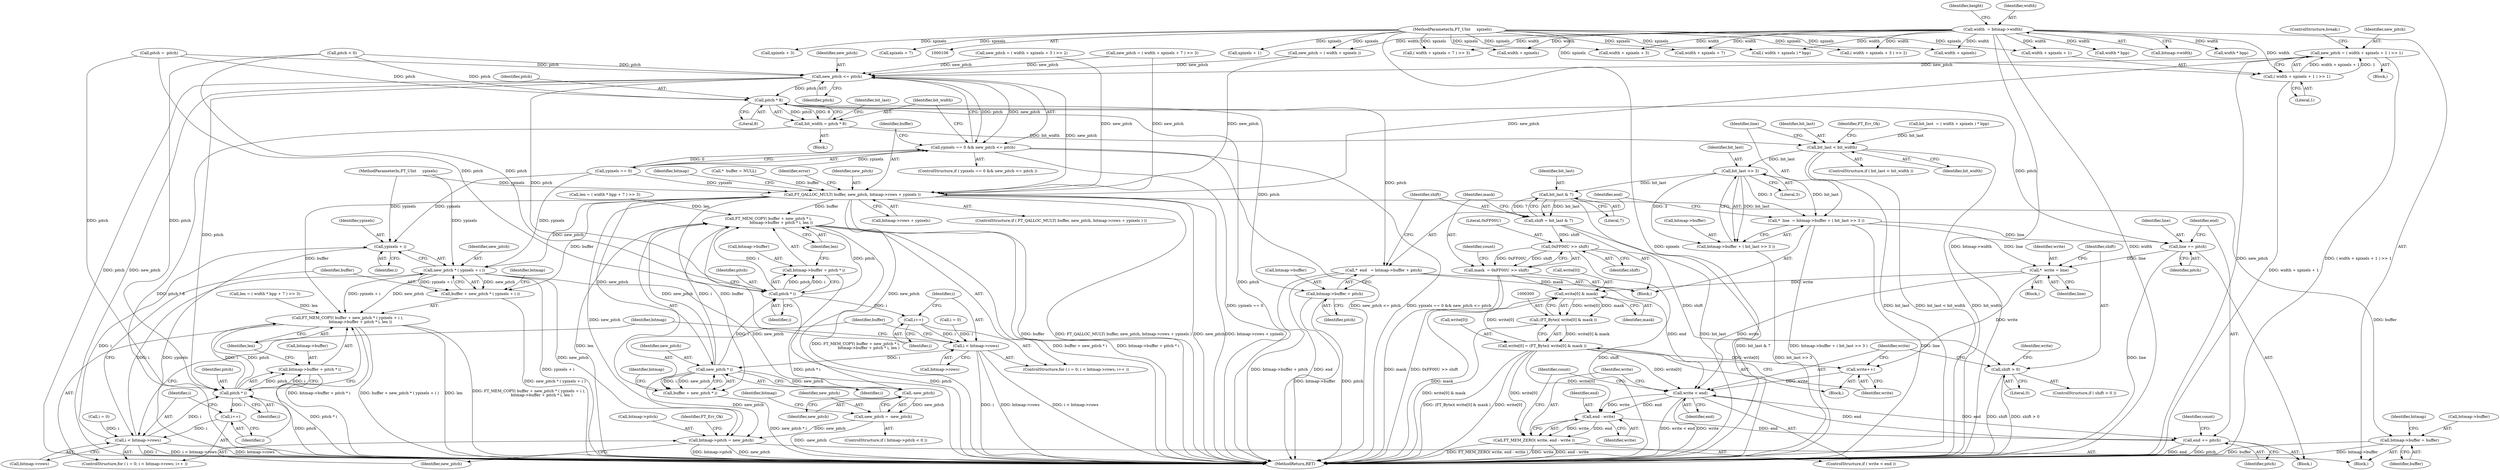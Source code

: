 digraph "0_savannah_b3500af717010137046ec4076d1e1c0641e33727_2@integer" {
"1000183" [label="(Call,new_pitch = ( width + xpixels + 1 ) >> 1)"];
"1000185" [label="(Call,( width + xpixels + 1 ) >> 1)"];
"1000123" [label="(Call,width  = bitmap->width)"];
"1000109" [label="(MethodParameterIn,FT_UInt     xpixels)"];
"1000214" [label="(Call,new_pitch <= pitch)"];
"1000210" [label="(Call,ypixels == 0 && new_pitch <= pitch)"];
"1000221" [label="(Call,pitch * 8)"];
"1000219" [label="(Call,bit_width = pitch * 8)"];
"1000233" [label="(Call,bit_last < bit_width)"];
"1000244" [label="(Call,bit_last >> 3)"];
"1000238" [label="(Call,*  line  = bitmap->buffer + ( bit_last >> 3 ))"];
"1000279" [label="(Call,line += pitch)"];
"1000287" [label="(Call,*  write = line)"];
"1000301" [label="(Call,write[0] & mask)"];
"1000299" [label="(Call,(FT_Byte)( write[0] & mask ))"];
"1000295" [label="(Call,write[0] = (FT_Byte)( write[0] & mask ))"];
"1000306" [label="(Call,write++)"];
"1000309" [label="(Call,write < end)"];
"1000282" [label="(Call,end += pitch)"];
"1000314" [label="(Call,end - write)"];
"1000312" [label="(Call,FT_MEM_ZERO( write, end - write ))"];
"1000240" [label="(Call,bitmap->buffer + ( bit_last >> 3 ))"];
"1000258" [label="(Call,bit_last & 7)"];
"1000256" [label="(Call,shift = bit_last & 7)"];
"1000264" [label="(Call,0xFF00U >> shift)"];
"1000262" [label="(Call,mask  = 0xFF00U >> shift)"];
"1000291" [label="(Call,shift > 0)"];
"1000248" [label="(Call,*  end   = bitmap->buffer + pitch)"];
"1000250" [label="(Call,bitmap->buffer + pitch)"];
"1000320" [label="(Call,FT_QALLOC_MULT( buffer, new_pitch, bitmap->rows + ypixels ))"];
"1000358" [label="(Call,FT_MEM_COPY( buffer + new_pitch * ( ypixels + i ),\n                     bitmap->buffer + pitch * i, len ))"];
"1000359" [label="(Call,buffer + new_pitch * ( ypixels + i ))"];
"1000361" [label="(Call,new_pitch * ( ypixels + i ))"];
"1000428" [label="(Call,-new_pitch)"];
"1000426" [label="(Call,new_pitch = -new_pitch)"];
"1000430" [label="(Call,bitmap->pitch = new_pitch)"];
"1000397" [label="(Call,FT_MEM_COPY( buffer + new_pitch * i,\n                     bitmap->buffer + pitch * i, len ))"];
"1000398" [label="(Call,buffer + new_pitch * i)"];
"1000400" [label="(Call,new_pitch * i)"];
"1000407" [label="(Call,pitch * i)"];
"1000395" [label="(Call,i++)"];
"1000390" [label="(Call,i < bitmap->rows)"];
"1000403" [label="(Call,bitmap->buffer + pitch * i)"];
"1000415" [label="(Call,bitmap->buffer = buffer)"];
"1000370" [label="(Call,pitch * i)"];
"1000356" [label="(Call,i++)"];
"1000351" [label="(Call,i < bitmap->rows)"];
"1000363" [label="(Call,ypixels + i)"];
"1000366" [label="(Call,bitmap->buffer + pitch * i)"];
"1000241" [label="(Call,bitmap->buffer)"];
"1000254" [label="(Identifier,pitch)"];
"1000269" [label="(Identifier,count)"];
"1000321" [label="(Identifier,buffer)"];
"1000222" [label="(Identifier,pitch)"];
"1000284" [label="(Identifier,pitch)"];
"1000347" [label="(ControlStructure,for ( i = 0; i < bitmap->rows; i++ ))"];
"1000314" [label="(Call,end - write)"];
"1000322" [label="(Identifier,new_pitch)"];
"1000256" [label="(Call,shift = bit_last & 7)"];
"1000432" [label="(Identifier,bitmap)"];
"1000266" [label="(Identifier,shift)"];
"1000249" [label="(Identifier,end)"];
"1000262" [label="(Call,mask  = 0xFF00U >> shift)"];
"1000225" [label="(Call,bit_last  = ( width + xpixels ) * bpp)"];
"1000348" [label="(Call,i = 0)"];
"1000404" [label="(Call,bitmap->buffer)"];
"1000283" [label="(Identifier,end)"];
"1000210" [label="(Call,ypixels == 0 && new_pitch <= pitch)"];
"1000171" [label="(Call,( width + xpixels + 3 ) >> 2)"];
"1000278" [label="(Block,)"];
"1000413" [label="(Identifier,bitmap)"];
"1000199" [label="(Call,new_pitch = ( width + xpixels ))"];
"1000246" [label="(Literal,3)"];
"1000129" [label="(Identifier,height)"];
"1000289" [label="(Identifier,line)"];
"1000188" [label="(Call,xpixels + 1)"];
"1000123" [label="(Call,width  = bitmap->width)"];
"1000410" [label="(Identifier,len)"];
"1000370" [label="(Call,pitch * i)"];
"1000305" [label="(Identifier,mask)"];
"1000157" [label="(Call,( width + xpixels + 7 ) >> 3)"];
"1000228" [label="(Call,width + xpixels)"];
"1000309" [label="(Call,write < end)"];
"1000259" [label="(Identifier,bit_last)"];
"1000234" [label="(Identifier,bit_last)"];
"1000356" [label="(Call,i++)"];
"1000333" [label="(Identifier,bitmap)"];
"1000124" [label="(Identifier,width)"];
"1000120" [label="(Call,*  buffer = NULL)"];
"1000319" [label="(ControlStructure,if ( FT_QALLOC_MULT( buffer, new_pitch, bitmap->rows + ypixels ) ))"];
"1000257" [label="(Identifier,shift)"];
"1000371" [label="(Identifier,pitch)"];
"1000316" [label="(Identifier,write)"];
"1000311" [label="(Identifier,end)"];
"1000381" [label="(Call,width * bpp)"];
"1000292" [label="(Identifier,shift)"];
"1000219" [label="(Call,bit_width = pitch * 8)"];
"1000377" [label="(Call,len = ( width * bpp + 7 ) >> 3)"];
"1000323" [label="(Call,bitmap->rows + ypixels)"];
"1000280" [label="(Identifier,line)"];
"1000310" [label="(Identifier,write)"];
"1000403" [label="(Call,bitmap->buffer + pitch * i)"];
"1000245" [label="(Identifier,bit_last)"];
"1000227" [label="(Call,( width + xpixels ) * bpp)"];
"1000329" [label="(Identifier,error)"];
"1000125" [label="(Call,bitmap->width)"];
"1000398" [label="(Call,buffer + new_pitch * i)"];
"1000407" [label="(Call,pitch * i)"];
"1000434" [label="(Identifier,new_pitch)"];
"1000313" [label="(Identifier,write)"];
"1000419" [label="(Identifier,buffer)"];
"1000352" [label="(Identifier,i)"];
"1000226" [label="(Identifier,bit_last)"];
"1000287" [label="(Call,*  write = line)"];
"1000244" [label="(Call,bit_last >> 3)"];
"1000429" [label="(Identifier,new_pitch)"];
"1000264" [label="(Call,0xFF00U >> shift)"];
"1000358" [label="(Call,FT_MEM_COPY( buffer + new_pitch * ( ypixels + i ),\n                     bitmap->buffer + pitch * i, len ))"];
"1000302" [label="(Call,write[0])"];
"1000308" [label="(ControlStructure,if ( write < end ))"];
"1000216" [label="(Identifier,pitch)"];
"1000430" [label="(Call,bitmap->pitch = new_pitch)"];
"1000285" [label="(Block,)"];
"1000184" [label="(Identifier,new_pitch)"];
"1000291" [label="(Call,shift > 0)"];
"1000238" [label="(Call,*  line  = bitmap->buffer + ( bit_last >> 3 ))"];
"1000367" [label="(Call,bitmap->buffer)"];
"1000277" [label="(Identifier,count)"];
"1000250" [label="(Call,bitmap->buffer + pitch)"];
"1000172" [label="(Call,width + xpixels + 3)"];
"1000191" [label="(Literal,1)"];
"1000301" [label="(Call,write[0] & mask)"];
"1000392" [label="(Call,bitmap->rows)"];
"1000260" [label="(Literal,7)"];
"1000273" [label="(Identifier,count)"];
"1000397" [label="(Call,FT_MEM_COPY( buffer + new_pitch * i,\n                     bitmap->buffer + pitch * i, len ))"];
"1000288" [label="(Identifier,write)"];
"1000139" [label="(Call,pitch < 0)"];
"1000232" [label="(ControlStructure,if ( bit_last < bit_width ))"];
"1000183" [label="(Call,new_pitch = ( width + xpixels + 1 ) >> 1)"];
"1000395" [label="(Call,i++)"];
"1000174" [label="(Call,xpixels + 3)"];
"1000251" [label="(Call,bitmap->buffer)"];
"1000307" [label="(Identifier,write)"];
"1000318" [label="(Identifier,FT_Err_Ok)"];
"1000233" [label="(Call,bit_last < bit_width)"];
"1000192" [label="(ControlStructure,break;)"];
"1000363" [label="(Call,ypixels + i)"];
"1000158" [label="(Call,width + xpixels + 7)"];
"1000426" [label="(Call,new_pitch = -new_pitch)"];
"1000364" [label="(Identifier,ypixels)"];
"1000186" [label="(Call,width + xpixels + 1)"];
"1000109" [label="(MethodParameterIn,FT_UInt     xpixels)"];
"1000315" [label="(Identifier,end)"];
"1000110" [label="(MethodParameterIn,FT_UInt     ypixels)"];
"1000306" [label="(Call,write++)"];
"1000400" [label="(Call,new_pitch * i)"];
"1000362" [label="(Identifier,new_pitch)"];
"1000366" [label="(Call,bitmap->buffer + pitch * i)"];
"1000215" [label="(Identifier,new_pitch)"];
"1000368" [label="(Identifier,bitmap)"];
"1000391" [label="(Identifier,i)"];
"1000217" [label="(Block,)"];
"1000295" [label="(Call,write[0] = (FT_Byte)( write[0] & mask ))"];
"1000185" [label="(Call,( width + xpixels + 1 ) >> 1)"];
"1000351" [label="(Call,i < bitmap->rows)"];
"1000265" [label="(Literal,0xFF00U)"];
"1000360" [label="(Identifier,buffer)"];
"1000423" [label="(Identifier,bitmap)"];
"1000155" [label="(Call,new_pitch = ( width + xpixels + 7 ) >> 3)"];
"1000420" [label="(ControlStructure,if ( bitmap->pitch < 0 ))"];
"1000220" [label="(Identifier,bit_width)"];
"1000431" [label="(Call,bitmap->pitch)"];
"1000201" [label="(Call,width + xpixels)"];
"1000399" [label="(Identifier,buffer)"];
"1000390" [label="(Call,i < bitmap->rows)"];
"1000297" [label="(Identifier,write)"];
"1000258" [label="(Call,bit_last & 7)"];
"1000290" [label="(ControlStructure,if ( shift > 0 ))"];
"1000281" [label="(Identifier,pitch)"];
"1000428" [label="(Call,-new_pitch)"];
"1000401" [label="(Identifier,new_pitch)"];
"1000357" [label="(Identifier,i)"];
"1000299" [label="(Call,(FT_Byte)( write[0] & mask ))"];
"1000223" [label="(Literal,8)"];
"1000373" [label="(Identifier,len)"];
"1000169" [label="(Call,new_pitch = ( width + xpixels + 3 ) >> 2)"];
"1000296" [label="(Call,write[0])"];
"1000235" [label="(Identifier,bit_width)"];
"1000436" [label="(Identifier,FT_Err_Ok)"];
"1000263" [label="(Identifier,mask)"];
"1000415" [label="(Call,bitmap->buffer = buffer)"];
"1000437" [label="(MethodReturn,RET)"];
"1000214" [label="(Call,new_pitch <= pitch)"];
"1000293" [label="(Literal,0)"];
"1000111" [label="(Block,)"];
"1000160" [label="(Call,xpixels + 7)"];
"1000387" [label="(Call,i = 0)"];
"1000248" [label="(Call,*  end   = bitmap->buffer + pitch)"];
"1000365" [label="(Identifier,i)"];
"1000386" [label="(ControlStructure,for ( i = 0; i < bitmap->rows; i++ ))"];
"1000361" [label="(Call,new_pitch * ( ypixels + i ))"];
"1000279" [label="(Call,line += pitch)"];
"1000408" [label="(Identifier,pitch)"];
"1000221" [label="(Call,pitch * 8)"];
"1000294" [label="(Block,)"];
"1000209" [label="(ControlStructure,if ( ypixels == 0 && new_pitch <= pitch ))"];
"1000338" [label="(Call,len = ( width * bpp + 7 ) >> 3)"];
"1000427" [label="(Identifier,new_pitch)"];
"1000342" [label="(Call,width * bpp)"];
"1000150" [label="(Block,)"];
"1000372" [label="(Identifier,i)"];
"1000236" [label="(Block,)"];
"1000240" [label="(Call,bitmap->buffer + ( bit_last >> 3 ))"];
"1000396" [label="(Identifier,i)"];
"1000312" [label="(Call,FT_MEM_ZERO( write, end - write ))"];
"1000402" [label="(Identifier,i)"];
"1000142" [label="(Call,pitch = -pitch)"];
"1000416" [label="(Call,bitmap->buffer)"];
"1000282" [label="(Call,end += pitch)"];
"1000359" [label="(Call,buffer + new_pitch * ( ypixels + i ))"];
"1000353" [label="(Call,bitmap->rows)"];
"1000409" [label="(Identifier,i)"];
"1000405" [label="(Identifier,bitmap)"];
"1000320" [label="(Call,FT_QALLOC_MULT( buffer, new_pitch, bitmap->rows + ypixels ))"];
"1000211" [label="(Call,ypixels == 0)"];
"1000239" [label="(Identifier,line)"];
"1000183" -> "1000150"  [label="AST: "];
"1000183" -> "1000185"  [label="CFG: "];
"1000184" -> "1000183"  [label="AST: "];
"1000185" -> "1000183"  [label="AST: "];
"1000192" -> "1000183"  [label="CFG: "];
"1000183" -> "1000437"  [label="DDG: ( width + xpixels + 1 ) >> 1"];
"1000183" -> "1000437"  [label="DDG: new_pitch"];
"1000185" -> "1000183"  [label="DDG: width + xpixels + 1"];
"1000185" -> "1000183"  [label="DDG: 1"];
"1000183" -> "1000214"  [label="DDG: new_pitch"];
"1000183" -> "1000320"  [label="DDG: new_pitch"];
"1000185" -> "1000191"  [label="CFG: "];
"1000186" -> "1000185"  [label="AST: "];
"1000191" -> "1000185"  [label="AST: "];
"1000185" -> "1000437"  [label="DDG: width + xpixels + 1"];
"1000123" -> "1000185"  [label="DDG: width"];
"1000109" -> "1000185"  [label="DDG: xpixels"];
"1000123" -> "1000111"  [label="AST: "];
"1000123" -> "1000125"  [label="CFG: "];
"1000124" -> "1000123"  [label="AST: "];
"1000125" -> "1000123"  [label="AST: "];
"1000129" -> "1000123"  [label="CFG: "];
"1000123" -> "1000437"  [label="DDG: bitmap->width"];
"1000123" -> "1000437"  [label="DDG: width"];
"1000123" -> "1000157"  [label="DDG: width"];
"1000123" -> "1000158"  [label="DDG: width"];
"1000123" -> "1000171"  [label="DDG: width"];
"1000123" -> "1000172"  [label="DDG: width"];
"1000123" -> "1000186"  [label="DDG: width"];
"1000123" -> "1000199"  [label="DDG: width"];
"1000123" -> "1000201"  [label="DDG: width"];
"1000123" -> "1000227"  [label="DDG: width"];
"1000123" -> "1000228"  [label="DDG: width"];
"1000123" -> "1000342"  [label="DDG: width"];
"1000123" -> "1000381"  [label="DDG: width"];
"1000109" -> "1000106"  [label="AST: "];
"1000109" -> "1000437"  [label="DDG: xpixels"];
"1000109" -> "1000157"  [label="DDG: xpixels"];
"1000109" -> "1000158"  [label="DDG: xpixels"];
"1000109" -> "1000160"  [label="DDG: xpixels"];
"1000109" -> "1000171"  [label="DDG: xpixels"];
"1000109" -> "1000172"  [label="DDG: xpixels"];
"1000109" -> "1000174"  [label="DDG: xpixels"];
"1000109" -> "1000186"  [label="DDG: xpixels"];
"1000109" -> "1000188"  [label="DDG: xpixels"];
"1000109" -> "1000199"  [label="DDG: xpixels"];
"1000109" -> "1000201"  [label="DDG: xpixels"];
"1000109" -> "1000227"  [label="DDG: xpixels"];
"1000109" -> "1000228"  [label="DDG: xpixels"];
"1000214" -> "1000210"  [label="AST: "];
"1000214" -> "1000216"  [label="CFG: "];
"1000215" -> "1000214"  [label="AST: "];
"1000216" -> "1000214"  [label="AST: "];
"1000210" -> "1000214"  [label="CFG: "];
"1000214" -> "1000437"  [label="DDG: pitch"];
"1000214" -> "1000437"  [label="DDG: new_pitch"];
"1000214" -> "1000210"  [label="DDG: new_pitch"];
"1000214" -> "1000210"  [label="DDG: pitch"];
"1000199" -> "1000214"  [label="DDG: new_pitch"];
"1000169" -> "1000214"  [label="DDG: new_pitch"];
"1000155" -> "1000214"  [label="DDG: new_pitch"];
"1000139" -> "1000214"  [label="DDG: pitch"];
"1000142" -> "1000214"  [label="DDG: pitch"];
"1000214" -> "1000221"  [label="DDG: pitch"];
"1000214" -> "1000320"  [label="DDG: new_pitch"];
"1000214" -> "1000370"  [label="DDG: pitch"];
"1000214" -> "1000407"  [label="DDG: pitch"];
"1000210" -> "1000209"  [label="AST: "];
"1000210" -> "1000211"  [label="CFG: "];
"1000211" -> "1000210"  [label="AST: "];
"1000220" -> "1000210"  [label="CFG: "];
"1000321" -> "1000210"  [label="CFG: "];
"1000210" -> "1000437"  [label="DDG: ypixels == 0 && new_pitch <= pitch"];
"1000210" -> "1000437"  [label="DDG: new_pitch <= pitch"];
"1000210" -> "1000437"  [label="DDG: ypixels == 0"];
"1000211" -> "1000210"  [label="DDG: ypixels"];
"1000211" -> "1000210"  [label="DDG: 0"];
"1000221" -> "1000219"  [label="AST: "];
"1000221" -> "1000223"  [label="CFG: "];
"1000222" -> "1000221"  [label="AST: "];
"1000223" -> "1000221"  [label="AST: "];
"1000219" -> "1000221"  [label="CFG: "];
"1000221" -> "1000437"  [label="DDG: pitch"];
"1000221" -> "1000219"  [label="DDG: pitch"];
"1000221" -> "1000219"  [label="DDG: 8"];
"1000139" -> "1000221"  [label="DDG: pitch"];
"1000142" -> "1000221"  [label="DDG: pitch"];
"1000221" -> "1000248"  [label="DDG: pitch"];
"1000221" -> "1000250"  [label="DDG: pitch"];
"1000221" -> "1000279"  [label="DDG: pitch"];
"1000219" -> "1000217"  [label="AST: "];
"1000220" -> "1000219"  [label="AST: "];
"1000226" -> "1000219"  [label="CFG: "];
"1000219" -> "1000437"  [label="DDG: pitch * 8"];
"1000219" -> "1000233"  [label="DDG: bit_width"];
"1000233" -> "1000232"  [label="AST: "];
"1000233" -> "1000235"  [label="CFG: "];
"1000234" -> "1000233"  [label="AST: "];
"1000235" -> "1000233"  [label="AST: "];
"1000239" -> "1000233"  [label="CFG: "];
"1000318" -> "1000233"  [label="CFG: "];
"1000233" -> "1000437"  [label="DDG: bit_last < bit_width"];
"1000233" -> "1000437"  [label="DDG: bit_width"];
"1000233" -> "1000437"  [label="DDG: bit_last"];
"1000225" -> "1000233"  [label="DDG: bit_last"];
"1000233" -> "1000244"  [label="DDG: bit_last"];
"1000244" -> "1000240"  [label="AST: "];
"1000244" -> "1000246"  [label="CFG: "];
"1000245" -> "1000244"  [label="AST: "];
"1000246" -> "1000244"  [label="AST: "];
"1000240" -> "1000244"  [label="CFG: "];
"1000244" -> "1000238"  [label="DDG: bit_last"];
"1000244" -> "1000238"  [label="DDG: 3"];
"1000244" -> "1000240"  [label="DDG: bit_last"];
"1000244" -> "1000240"  [label="DDG: 3"];
"1000244" -> "1000258"  [label="DDG: bit_last"];
"1000238" -> "1000236"  [label="AST: "];
"1000238" -> "1000240"  [label="CFG: "];
"1000239" -> "1000238"  [label="AST: "];
"1000240" -> "1000238"  [label="AST: "];
"1000249" -> "1000238"  [label="CFG: "];
"1000238" -> "1000437"  [label="DDG: line"];
"1000238" -> "1000437"  [label="DDG: bitmap->buffer + ( bit_last >> 3 )"];
"1000238" -> "1000279"  [label="DDG: line"];
"1000238" -> "1000287"  [label="DDG: line"];
"1000279" -> "1000278"  [label="AST: "];
"1000279" -> "1000281"  [label="CFG: "];
"1000280" -> "1000279"  [label="AST: "];
"1000281" -> "1000279"  [label="AST: "];
"1000283" -> "1000279"  [label="CFG: "];
"1000279" -> "1000437"  [label="DDG: line"];
"1000279" -> "1000287"  [label="DDG: line"];
"1000287" -> "1000285"  [label="AST: "];
"1000287" -> "1000289"  [label="CFG: "];
"1000288" -> "1000287"  [label="AST: "];
"1000289" -> "1000287"  [label="AST: "];
"1000292" -> "1000287"  [label="CFG: "];
"1000287" -> "1000301"  [label="DDG: write"];
"1000287" -> "1000306"  [label="DDG: write"];
"1000287" -> "1000309"  [label="DDG: write"];
"1000301" -> "1000299"  [label="AST: "];
"1000301" -> "1000305"  [label="CFG: "];
"1000302" -> "1000301"  [label="AST: "];
"1000305" -> "1000301"  [label="AST: "];
"1000299" -> "1000301"  [label="CFG: "];
"1000301" -> "1000437"  [label="DDG: mask"];
"1000301" -> "1000299"  [label="DDG: write[0]"];
"1000301" -> "1000299"  [label="DDG: mask"];
"1000295" -> "1000301"  [label="DDG: write[0]"];
"1000262" -> "1000301"  [label="DDG: mask"];
"1000299" -> "1000295"  [label="AST: "];
"1000300" -> "1000299"  [label="AST: "];
"1000295" -> "1000299"  [label="CFG: "];
"1000299" -> "1000437"  [label="DDG: write[0] & mask"];
"1000299" -> "1000295"  [label="DDG: write[0] & mask"];
"1000295" -> "1000294"  [label="AST: "];
"1000296" -> "1000295"  [label="AST: "];
"1000307" -> "1000295"  [label="CFG: "];
"1000295" -> "1000437"  [label="DDG: write[0]"];
"1000295" -> "1000437"  [label="DDG: (FT_Byte)( write[0] & mask )"];
"1000295" -> "1000306"  [label="DDG: write[0]"];
"1000295" -> "1000309"  [label="DDG: write[0]"];
"1000295" -> "1000312"  [label="DDG: write[0]"];
"1000295" -> "1000314"  [label="DDG: write[0]"];
"1000306" -> "1000294"  [label="AST: "];
"1000306" -> "1000307"  [label="CFG: "];
"1000307" -> "1000306"  [label="AST: "];
"1000310" -> "1000306"  [label="CFG: "];
"1000306" -> "1000309"  [label="DDG: write"];
"1000309" -> "1000308"  [label="AST: "];
"1000309" -> "1000311"  [label="CFG: "];
"1000310" -> "1000309"  [label="AST: "];
"1000311" -> "1000309"  [label="AST: "];
"1000313" -> "1000309"  [label="CFG: "];
"1000277" -> "1000309"  [label="CFG: "];
"1000309" -> "1000437"  [label="DDG: write"];
"1000309" -> "1000437"  [label="DDG: write < end"];
"1000309" -> "1000282"  [label="DDG: end"];
"1000282" -> "1000309"  [label="DDG: end"];
"1000248" -> "1000309"  [label="DDG: end"];
"1000309" -> "1000314"  [label="DDG: end"];
"1000309" -> "1000314"  [label="DDG: write"];
"1000282" -> "1000278"  [label="AST: "];
"1000282" -> "1000284"  [label="CFG: "];
"1000283" -> "1000282"  [label="AST: "];
"1000284" -> "1000282"  [label="AST: "];
"1000273" -> "1000282"  [label="CFG: "];
"1000282" -> "1000437"  [label="DDG: pitch"];
"1000282" -> "1000437"  [label="DDG: end"];
"1000314" -> "1000282"  [label="DDG: end"];
"1000314" -> "1000312"  [label="AST: "];
"1000314" -> "1000316"  [label="CFG: "];
"1000315" -> "1000314"  [label="AST: "];
"1000316" -> "1000314"  [label="AST: "];
"1000312" -> "1000314"  [label="CFG: "];
"1000314" -> "1000312"  [label="DDG: write"];
"1000314" -> "1000312"  [label="DDG: end"];
"1000312" -> "1000308"  [label="AST: "];
"1000313" -> "1000312"  [label="AST: "];
"1000277" -> "1000312"  [label="CFG: "];
"1000312" -> "1000437"  [label="DDG: FT_MEM_ZERO( write, end - write )"];
"1000312" -> "1000437"  [label="DDG: write"];
"1000312" -> "1000437"  [label="DDG: end - write"];
"1000241" -> "1000240"  [label="AST: "];
"1000240" -> "1000437"  [label="DDG: bit_last >> 3"];
"1000258" -> "1000256"  [label="AST: "];
"1000258" -> "1000260"  [label="CFG: "];
"1000259" -> "1000258"  [label="AST: "];
"1000260" -> "1000258"  [label="AST: "];
"1000256" -> "1000258"  [label="CFG: "];
"1000258" -> "1000437"  [label="DDG: bit_last"];
"1000258" -> "1000256"  [label="DDG: bit_last"];
"1000258" -> "1000256"  [label="DDG: 7"];
"1000256" -> "1000236"  [label="AST: "];
"1000257" -> "1000256"  [label="AST: "];
"1000263" -> "1000256"  [label="CFG: "];
"1000256" -> "1000437"  [label="DDG: bit_last & 7"];
"1000256" -> "1000264"  [label="DDG: shift"];
"1000264" -> "1000262"  [label="AST: "];
"1000264" -> "1000266"  [label="CFG: "];
"1000265" -> "1000264"  [label="AST: "];
"1000266" -> "1000264"  [label="AST: "];
"1000262" -> "1000264"  [label="CFG: "];
"1000264" -> "1000437"  [label="DDG: shift"];
"1000264" -> "1000262"  [label="DDG: 0xFF00U"];
"1000264" -> "1000262"  [label="DDG: shift"];
"1000264" -> "1000291"  [label="DDG: shift"];
"1000262" -> "1000236"  [label="AST: "];
"1000263" -> "1000262"  [label="AST: "];
"1000269" -> "1000262"  [label="CFG: "];
"1000262" -> "1000437"  [label="DDG: mask"];
"1000262" -> "1000437"  [label="DDG: 0xFF00U >> shift"];
"1000291" -> "1000290"  [label="AST: "];
"1000291" -> "1000293"  [label="CFG: "];
"1000292" -> "1000291"  [label="AST: "];
"1000293" -> "1000291"  [label="AST: "];
"1000297" -> "1000291"  [label="CFG: "];
"1000310" -> "1000291"  [label="CFG: "];
"1000291" -> "1000437"  [label="DDG: shift > 0"];
"1000291" -> "1000437"  [label="DDG: shift"];
"1000248" -> "1000236"  [label="AST: "];
"1000248" -> "1000250"  [label="CFG: "];
"1000249" -> "1000248"  [label="AST: "];
"1000250" -> "1000248"  [label="AST: "];
"1000257" -> "1000248"  [label="CFG: "];
"1000248" -> "1000437"  [label="DDG: bitmap->buffer + pitch"];
"1000248" -> "1000437"  [label="DDG: end"];
"1000250" -> "1000254"  [label="CFG: "];
"1000251" -> "1000250"  [label="AST: "];
"1000254" -> "1000250"  [label="AST: "];
"1000250" -> "1000437"  [label="DDG: bitmap->buffer"];
"1000250" -> "1000437"  [label="DDG: pitch"];
"1000320" -> "1000319"  [label="AST: "];
"1000320" -> "1000323"  [label="CFG: "];
"1000321" -> "1000320"  [label="AST: "];
"1000322" -> "1000320"  [label="AST: "];
"1000323" -> "1000320"  [label="AST: "];
"1000329" -> "1000320"  [label="CFG: "];
"1000333" -> "1000320"  [label="CFG: "];
"1000320" -> "1000437"  [label="DDG: new_pitch"];
"1000320" -> "1000437"  [label="DDG: bitmap->rows + ypixels"];
"1000320" -> "1000437"  [label="DDG: buffer"];
"1000320" -> "1000437"  [label="DDG: FT_QALLOC_MULT( buffer, new_pitch, bitmap->rows + ypixels )"];
"1000120" -> "1000320"  [label="DDG: buffer"];
"1000199" -> "1000320"  [label="DDG: new_pitch"];
"1000155" -> "1000320"  [label="DDG: new_pitch"];
"1000169" -> "1000320"  [label="DDG: new_pitch"];
"1000211" -> "1000320"  [label="DDG: ypixels"];
"1000110" -> "1000320"  [label="DDG: ypixels"];
"1000320" -> "1000358"  [label="DDG: buffer"];
"1000320" -> "1000359"  [label="DDG: buffer"];
"1000320" -> "1000361"  [label="DDG: new_pitch"];
"1000320" -> "1000397"  [label="DDG: buffer"];
"1000320" -> "1000398"  [label="DDG: buffer"];
"1000320" -> "1000400"  [label="DDG: new_pitch"];
"1000320" -> "1000415"  [label="DDG: buffer"];
"1000320" -> "1000428"  [label="DDG: new_pitch"];
"1000320" -> "1000430"  [label="DDG: new_pitch"];
"1000358" -> "1000347"  [label="AST: "];
"1000358" -> "1000373"  [label="CFG: "];
"1000359" -> "1000358"  [label="AST: "];
"1000366" -> "1000358"  [label="AST: "];
"1000373" -> "1000358"  [label="AST: "];
"1000357" -> "1000358"  [label="CFG: "];
"1000358" -> "1000437"  [label="DDG: len"];
"1000358" -> "1000437"  [label="DDG: FT_MEM_COPY( buffer + new_pitch * ( ypixels + i ),\n                     bitmap->buffer + pitch * i, len )"];
"1000358" -> "1000437"  [label="DDG: bitmap->buffer + pitch * i"];
"1000358" -> "1000437"  [label="DDG: buffer + new_pitch * ( ypixels + i )"];
"1000361" -> "1000358"  [label="DDG: new_pitch"];
"1000361" -> "1000358"  [label="DDG: ypixels + i"];
"1000370" -> "1000358"  [label="DDG: pitch"];
"1000370" -> "1000358"  [label="DDG: i"];
"1000338" -> "1000358"  [label="DDG: len"];
"1000359" -> "1000361"  [label="CFG: "];
"1000360" -> "1000359"  [label="AST: "];
"1000361" -> "1000359"  [label="AST: "];
"1000368" -> "1000359"  [label="CFG: "];
"1000359" -> "1000437"  [label="DDG: new_pitch * ( ypixels + i )"];
"1000361" -> "1000359"  [label="DDG: new_pitch"];
"1000361" -> "1000359"  [label="DDG: ypixels + i"];
"1000361" -> "1000363"  [label="CFG: "];
"1000362" -> "1000361"  [label="AST: "];
"1000363" -> "1000361"  [label="AST: "];
"1000361" -> "1000437"  [label="DDG: ypixels + i"];
"1000110" -> "1000361"  [label="DDG: ypixels"];
"1000211" -> "1000361"  [label="DDG: ypixels"];
"1000351" -> "1000361"  [label="DDG: i"];
"1000361" -> "1000428"  [label="DDG: new_pitch"];
"1000361" -> "1000430"  [label="DDG: new_pitch"];
"1000428" -> "1000426"  [label="AST: "];
"1000428" -> "1000429"  [label="CFG: "];
"1000429" -> "1000428"  [label="AST: "];
"1000426" -> "1000428"  [label="CFG: "];
"1000428" -> "1000426"  [label="DDG: new_pitch"];
"1000400" -> "1000428"  [label="DDG: new_pitch"];
"1000426" -> "1000420"  [label="AST: "];
"1000427" -> "1000426"  [label="AST: "];
"1000432" -> "1000426"  [label="CFG: "];
"1000426" -> "1000437"  [label="DDG: -new_pitch"];
"1000426" -> "1000430"  [label="DDG: new_pitch"];
"1000430" -> "1000111"  [label="AST: "];
"1000430" -> "1000434"  [label="CFG: "];
"1000431" -> "1000430"  [label="AST: "];
"1000434" -> "1000430"  [label="AST: "];
"1000436" -> "1000430"  [label="CFG: "];
"1000430" -> "1000437"  [label="DDG: new_pitch"];
"1000430" -> "1000437"  [label="DDG: bitmap->pitch"];
"1000400" -> "1000430"  [label="DDG: new_pitch"];
"1000397" -> "1000386"  [label="AST: "];
"1000397" -> "1000410"  [label="CFG: "];
"1000398" -> "1000397"  [label="AST: "];
"1000403" -> "1000397"  [label="AST: "];
"1000410" -> "1000397"  [label="AST: "];
"1000396" -> "1000397"  [label="CFG: "];
"1000397" -> "1000437"  [label="DDG: FT_MEM_COPY( buffer + new_pitch * i,\n                     bitmap->buffer + pitch * i, len )"];
"1000397" -> "1000437"  [label="DDG: buffer + new_pitch * i"];
"1000397" -> "1000437"  [label="DDG: bitmap->buffer + pitch * i"];
"1000397" -> "1000437"  [label="DDG: len"];
"1000400" -> "1000397"  [label="DDG: new_pitch"];
"1000400" -> "1000397"  [label="DDG: i"];
"1000407" -> "1000397"  [label="DDG: pitch"];
"1000407" -> "1000397"  [label="DDG: i"];
"1000377" -> "1000397"  [label="DDG: len"];
"1000398" -> "1000400"  [label="CFG: "];
"1000399" -> "1000398"  [label="AST: "];
"1000400" -> "1000398"  [label="AST: "];
"1000405" -> "1000398"  [label="CFG: "];
"1000398" -> "1000437"  [label="DDG: new_pitch * i"];
"1000400" -> "1000398"  [label="DDG: new_pitch"];
"1000400" -> "1000398"  [label="DDG: i"];
"1000400" -> "1000402"  [label="CFG: "];
"1000401" -> "1000400"  [label="AST: "];
"1000402" -> "1000400"  [label="AST: "];
"1000390" -> "1000400"  [label="DDG: i"];
"1000400" -> "1000407"  [label="DDG: i"];
"1000407" -> "1000403"  [label="AST: "];
"1000407" -> "1000409"  [label="CFG: "];
"1000408" -> "1000407"  [label="AST: "];
"1000409" -> "1000407"  [label="AST: "];
"1000403" -> "1000407"  [label="CFG: "];
"1000407" -> "1000437"  [label="DDG: pitch"];
"1000407" -> "1000395"  [label="DDG: i"];
"1000407" -> "1000403"  [label="DDG: pitch"];
"1000407" -> "1000403"  [label="DDG: i"];
"1000142" -> "1000407"  [label="DDG: pitch"];
"1000139" -> "1000407"  [label="DDG: pitch"];
"1000395" -> "1000386"  [label="AST: "];
"1000395" -> "1000396"  [label="CFG: "];
"1000396" -> "1000395"  [label="AST: "];
"1000391" -> "1000395"  [label="CFG: "];
"1000395" -> "1000390"  [label="DDG: i"];
"1000390" -> "1000386"  [label="AST: "];
"1000390" -> "1000392"  [label="CFG: "];
"1000391" -> "1000390"  [label="AST: "];
"1000392" -> "1000390"  [label="AST: "];
"1000399" -> "1000390"  [label="CFG: "];
"1000413" -> "1000390"  [label="CFG: "];
"1000390" -> "1000437"  [label="DDG: bitmap->rows"];
"1000390" -> "1000437"  [label="DDG: i < bitmap->rows"];
"1000390" -> "1000437"  [label="DDG: i"];
"1000387" -> "1000390"  [label="DDG: i"];
"1000404" -> "1000403"  [label="AST: "];
"1000410" -> "1000403"  [label="CFG: "];
"1000403" -> "1000437"  [label="DDG: pitch * i"];
"1000415" -> "1000111"  [label="AST: "];
"1000415" -> "1000419"  [label="CFG: "];
"1000416" -> "1000415"  [label="AST: "];
"1000419" -> "1000415"  [label="AST: "];
"1000423" -> "1000415"  [label="CFG: "];
"1000415" -> "1000437"  [label="DDG: bitmap->buffer"];
"1000415" -> "1000437"  [label="DDG: buffer"];
"1000370" -> "1000366"  [label="AST: "];
"1000370" -> "1000372"  [label="CFG: "];
"1000371" -> "1000370"  [label="AST: "];
"1000372" -> "1000370"  [label="AST: "];
"1000366" -> "1000370"  [label="CFG: "];
"1000370" -> "1000437"  [label="DDG: pitch"];
"1000370" -> "1000356"  [label="DDG: i"];
"1000370" -> "1000366"  [label="DDG: pitch"];
"1000370" -> "1000366"  [label="DDG: i"];
"1000139" -> "1000370"  [label="DDG: pitch"];
"1000142" -> "1000370"  [label="DDG: pitch"];
"1000351" -> "1000370"  [label="DDG: i"];
"1000356" -> "1000347"  [label="AST: "];
"1000356" -> "1000357"  [label="CFG: "];
"1000357" -> "1000356"  [label="AST: "];
"1000352" -> "1000356"  [label="CFG: "];
"1000356" -> "1000351"  [label="DDG: i"];
"1000351" -> "1000347"  [label="AST: "];
"1000351" -> "1000353"  [label="CFG: "];
"1000352" -> "1000351"  [label="AST: "];
"1000353" -> "1000351"  [label="AST: "];
"1000360" -> "1000351"  [label="CFG: "];
"1000413" -> "1000351"  [label="CFG: "];
"1000351" -> "1000437"  [label="DDG: i < bitmap->rows"];
"1000351" -> "1000437"  [label="DDG: bitmap->rows"];
"1000351" -> "1000437"  [label="DDG: i"];
"1000348" -> "1000351"  [label="DDG: i"];
"1000351" -> "1000363"  [label="DDG: i"];
"1000363" -> "1000365"  [label="CFG: "];
"1000364" -> "1000363"  [label="AST: "];
"1000365" -> "1000363"  [label="AST: "];
"1000363" -> "1000437"  [label="DDG: ypixels"];
"1000110" -> "1000363"  [label="DDG: ypixels"];
"1000211" -> "1000363"  [label="DDG: ypixels"];
"1000367" -> "1000366"  [label="AST: "];
"1000373" -> "1000366"  [label="CFG: "];
"1000366" -> "1000437"  [label="DDG: pitch * i"];
}
